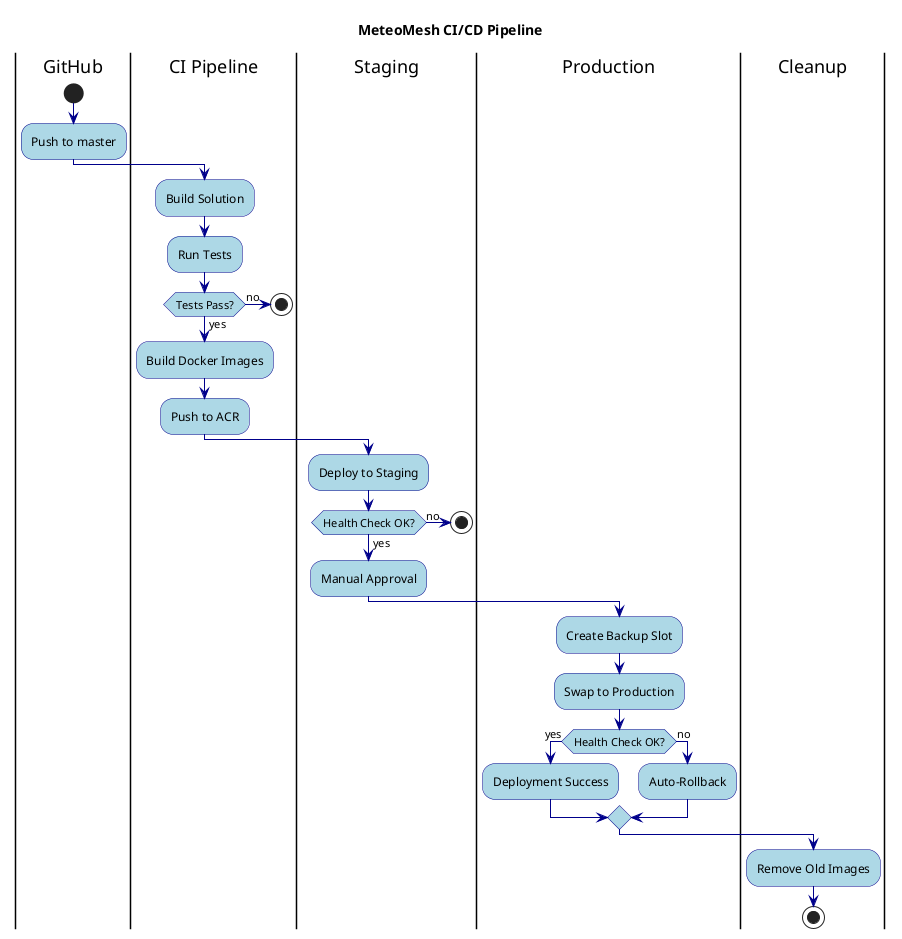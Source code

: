@startuml
title MeteoMesh CI/CD Pipeline

skinparam activity {
    BackgroundColor LightBlue
    BorderColor DarkBlue
    ArrowColor DarkBlue
}

|GitHub|
start
:Push to master;

|CI Pipeline|
:Build Solution;
:Run Tests;
if (Tests Pass?) then (yes)
  :Build Docker Images;
  :Push to ACR;
else (no)
  stop
endif

|Staging|
:Deploy to Staging;
if (Health Check OK?) then (yes)
  :Manual Approval;
else (no)
  stop
endif

|Production|
:Create Backup Slot;
:Swap to Production;
if (Health Check OK?) then (yes)
  :Deployment Success;
else (no)
  :Auto-Rollback;
endif

|Cleanup|
:Remove Old Images;
stop

@enduml